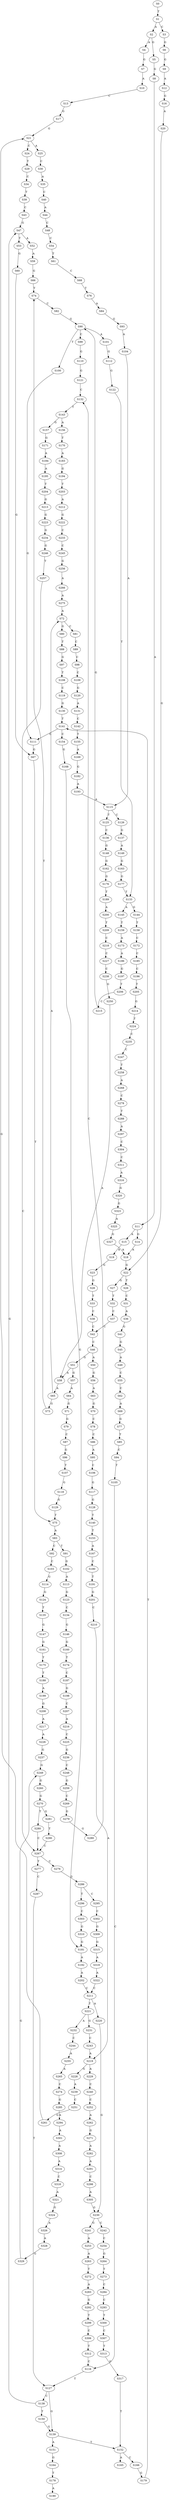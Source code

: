 strict digraph  {
	S0 -> S1 [ label = T ];
	S1 -> S2 [ label = A ];
	S1 -> S3 [ label = C ];
	S2 -> S4 [ label = A ];
	S2 -> S5 [ label = G ];
	S3 -> S6 [ label = G ];
	S4 -> S7 [ label = G ];
	S5 -> S8 [ label = G ];
	S6 -> S9 [ label = G ];
	S7 -> S10 [ label = A ];
	S8 -> S11 [ label = A ];
	S9 -> S12 [ label = A ];
	S10 -> S13 [ label = C ];
	S11 -> S14 [ label = G ];
	S11 -> S15 [ label = A ];
	S12 -> S16 [ label = G ];
	S13 -> S17 [ label = G ];
	S14 -> S18 [ label = A ];
	S15 -> S19 [ label = A ];
	S16 -> S20 [ label = A ];
	S17 -> S21 [ label = G ];
	S18 -> S22 [ label = G ];
	S19 -> S23 [ label = G ];
	S20 -> S22 [ label = G ];
	S21 -> S24 [ label = C ];
	S21 -> S25 [ label = A ];
	S22 -> S26 [ label = T ];
	S22 -> S27 [ label = G ];
	S23 -> S28 [ label = G ];
	S24 -> S29 [ label = T ];
	S25 -> S30 [ label = C ];
	S26 -> S31 [ label = C ];
	S27 -> S32 [ label = T ];
	S28 -> S33 [ label = T ];
	S29 -> S34 [ label = C ];
	S30 -> S35 [ label = A ];
	S31 -> S36 [ label = A ];
	S32 -> S37 [ label = C ];
	S33 -> S38 [ label = C ];
	S34 -> S39 [ label = T ];
	S35 -> S40 [ label = C ];
	S36 -> S41 [ label = G ];
	S37 -> S42 [ label = C ];
	S38 -> S42 [ label = C ];
	S39 -> S43 [ label = C ];
	S40 -> S44 [ label = A ];
	S41 -> S45 [ label = G ];
	S42 -> S46 [ label = C ];
	S43 -> S47 [ label = G ];
	S44 -> S48 [ label = C ];
	S45 -> S49 [ label = A ];
	S46 -> S50 [ label = A ];
	S46 -> S51 [ label = G ];
	S47 -> S52 [ label = A ];
	S47 -> S53 [ label = T ];
	S48 -> S54 [ label = C ];
	S49 -> S55 [ label = C ];
	S50 -> S56 [ label = G ];
	S51 -> S57 [ label = G ];
	S51 -> S58 [ label = A ];
	S52 -> S59 [ label = A ];
	S53 -> S60 [ label = G ];
	S54 -> S61 [ label = T ];
	S55 -> S62 [ label = C ];
	S56 -> S63 [ label = A ];
	S57 -> S64 [ label = A ];
	S58 -> S65 [ label = A ];
	S59 -> S66 [ label = G ];
	S60 -> S67 [ label = G ];
	S61 -> S68 [ label = C ];
	S62 -> S69 [ label = A ];
	S63 -> S70 [ label = G ];
	S64 -> S71 [ label = G ];
	S65 -> S72 [ label = A ];
	S65 -> S73 [ label = G ];
	S66 -> S74 [ label = T ];
	S67 -> S75 [ label = T ];
	S68 -> S76 [ label = T ];
	S69 -> S77 [ label = G ];
	S70 -> S78 [ label = C ];
	S71 -> S79 [ label = G ];
	S72 -> S80 [ label = G ];
	S72 -> S81 [ label = C ];
	S73 -> S74 [ label = T ];
	S74 -> S82 [ label = C ];
	S75 -> S83 [ label = A ];
	S76 -> S84 [ label = A ];
	S77 -> S85 [ label = T ];
	S78 -> S86 [ label = C ];
	S79 -> S87 [ label = C ];
	S80 -> S88 [ label = T ];
	S81 -> S89 [ label = C ];
	S82 -> S90 [ label = G ];
	S83 -> S91 [ label = T ];
	S83 -> S92 [ label = C ];
	S84 -> S93 [ label = G ];
	S85 -> S94 [ label = C ];
	S86 -> S95 [ label = A ];
	S87 -> S96 [ label = G ];
	S88 -> S97 [ label = G ];
	S89 -> S98 [ label = C ];
	S90 -> S99 [ label = C ];
	S90 -> S100 [ label = T ];
	S90 -> S101 [ label = A ];
	S91 -> S102 [ label = G ];
	S92 -> S103 [ label = C ];
	S93 -> S104 [ label = A ];
	S94 -> S105 [ label = T ];
	S95 -> S106 [ label = C ];
	S96 -> S107 [ label = T ];
	S97 -> S108 [ label = T ];
	S98 -> S109 [ label = C ];
	S99 -> S110 [ label = G ];
	S100 -> S111 [ label = G ];
	S101 -> S112 [ label = G ];
	S102 -> S113 [ label = A ];
	S103 -> S114 [ label = G ];
	S104 -> S115 [ label = A ];
	S105 -> S116 [ label = C ];
	S106 -> S117 [ label = G ];
	S107 -> S118 [ label = G ];
	S108 -> S119 [ label = C ];
	S109 -> S120 [ label = G ];
	S110 -> S121 [ label = G ];
	S111 -> S67 [ label = G ];
	S112 -> S122 [ label = G ];
	S113 -> S123 [ label = G ];
	S114 -> S124 [ label = G ];
	S115 -> S125 [ label = T ];
	S115 -> S126 [ label = C ];
	S116 -> S127 [ label = T ];
	S117 -> S128 [ label = G ];
	S118 -> S129 [ label = G ];
	S119 -> S130 [ label = G ];
	S120 -> S131 [ label = A ];
	S121 -> S132 [ label = C ];
	S122 -> S133 [ label = T ];
	S123 -> S134 [ label = C ];
	S124 -> S135 [ label = T ];
	S125 -> S136 [ label = C ];
	S126 -> S137 [ label = G ];
	S127 -> S138 [ label = C ];
	S127 -> S139 [ label = G ];
	S128 -> S140 [ label = T ];
	S129 -> S75 [ label = T ];
	S130 -> S141 [ label = T ];
	S131 -> S142 [ label = C ];
	S132 -> S143 [ label = T ];
	S133 -> S144 [ label = G ];
	S133 -> S145 [ label = A ];
	S134 -> S146 [ label = G ];
	S135 -> S147 [ label = G ];
	S136 -> S148 [ label = G ];
	S137 -> S149 [ label = A ];
	S138 -> S150 [ label = T ];
	S138 -> S47 [ label = G ];
	S139 -> S151 [ label = A ];
	S139 -> S152 [ label = T ];
	S140 -> S153 [ label = T ];
	S141 -> S154 [ label = C ];
	S141 -> S111 [ label = G ];
	S142 -> S155 [ label = T ];
	S143 -> S156 [ label = A ];
	S143 -> S157 [ label = G ];
	S144 -> S158 [ label = T ];
	S145 -> S159 [ label = T ];
	S146 -> S160 [ label = G ];
	S147 -> S161 [ label = G ];
	S148 -> S162 [ label = G ];
	S149 -> S163 [ label = G ];
	S150 -> S139 [ label = G ];
	S151 -> S164 [ label = G ];
	S152 -> S165 [ label = A ];
	S152 -> S166 [ label = C ];
	S153 -> S167 [ label = A ];
	S154 -> S168 [ label = G ];
	S155 -> S169 [ label = A ];
	S156 -> S170 [ label = T ];
	S157 -> S171 [ label = G ];
	S158 -> S172 [ label = C ];
	S159 -> S173 [ label = A ];
	S160 -> S174 [ label = T ];
	S161 -> S175 [ label = T ];
	S162 -> S176 [ label = G ];
	S163 -> S177 [ label = G ];
	S164 -> S178 [ label = T ];
	S166 -> S179 [ label = G ];
	S167 -> S180 [ label = C ];
	S168 -> S181 [ label = G ];
	S169 -> S182 [ label = G ];
	S170 -> S183 [ label = A ];
	S171 -> S184 [ label = A ];
	S172 -> S185 [ label = C ];
	S173 -> S186 [ label = A ];
	S174 -> S187 [ label = C ];
	S175 -> S188 [ label = T ];
	S176 -> S189 [ label = T ];
	S177 -> S133 [ label = T ];
	S178 -> S190 [ label = A ];
	S179 -> S141 [ label = T ];
	S180 -> S191 [ label = T ];
	S181 -> S192 [ label = A ];
	S182 -> S193 [ label = A ];
	S183 -> S194 [ label = G ];
	S184 -> S195 [ label = A ];
	S185 -> S196 [ label = C ];
	S186 -> S197 [ label = G ];
	S187 -> S198 [ label = G ];
	S188 -> S199 [ label = A ];
	S189 -> S200 [ label = A ];
	S191 -> S201 [ label = G ];
	S192 -> S202 [ label = A ];
	S193 -> S115 [ label = A ];
	S194 -> S203 [ label = T ];
	S195 -> S204 [ label = T ];
	S196 -> S205 [ label = T ];
	S197 -> S206 [ label = T ];
	S198 -> S207 [ label = C ];
	S199 -> S208 [ label = G ];
	S200 -> S209 [ label = T ];
	S201 -> S210 [ label = C ];
	S202 -> S211 [ label = C ];
	S203 -> S212 [ label = A ];
	S204 -> S213 [ label = G ];
	S205 -> S214 [ label = G ];
	S206 -> S215 [ label = C ];
	S207 -> S216 [ label = A ];
	S208 -> S217 [ label = A ];
	S209 -> S218 [ label = C ];
	S210 -> S219 [ label = A ];
	S211 -> S220 [ label = A ];
	S211 -> S221 [ label = T ];
	S212 -> S222 [ label = G ];
	S213 -> S223 [ label = G ];
	S214 -> S224 [ label = T ];
	S215 -> S90 [ label = G ];
	S216 -> S225 [ label = C ];
	S217 -> S226 [ label = A ];
	S218 -> S227 [ label = C ];
	S219 -> S228 [ label = G ];
	S219 -> S229 [ label = A ];
	S220 -> S230 [ label = G ];
	S221 -> S231 [ label = G ];
	S221 -> S232 [ label = A ];
	S222 -> S233 [ label = C ];
	S223 -> S234 [ label = G ];
	S224 -> S235 [ label = C ];
	S225 -> S236 [ label = G ];
	S226 -> S237 [ label = G ];
	S227 -> S238 [ label = C ];
	S228 -> S239 [ label = A ];
	S229 -> S240 [ label = C ];
	S230 -> S241 [ label = G ];
	S230 -> S242 [ label = C ];
	S231 -> S243 [ label = C ];
	S232 -> S244 [ label = C ];
	S233 -> S245 [ label = C ];
	S234 -> S246 [ label = G ];
	S235 -> S247 [ label = C ];
	S236 -> S248 [ label = C ];
	S237 -> S249 [ label = G ];
	S238 -> S250 [ label = G ];
	S239 -> S251 [ label = C ];
	S240 -> S252 [ label = C ];
	S241 -> S253 [ label = A ];
	S242 -> S254 [ label = C ];
	S243 -> S219 [ label = A ];
	S244 -> S255 [ label = A ];
	S245 -> S256 [ label = G ];
	S246 -> S257 [ label = T ];
	S247 -> S258 [ label = T ];
	S248 -> S259 [ label = G ];
	S249 -> S260 [ label = G ];
	S250 -> S58 [ label = A ];
	S251 -> S261 [ label = G ];
	S252 -> S262 [ label = A ];
	S253 -> S263 [ label = A ];
	S254 -> S264 [ label = G ];
	S255 -> S265 [ label = A ];
	S256 -> S266 [ label = A ];
	S257 -> S267 [ label = C ];
	S258 -> S268 [ label = A ];
	S259 -> S269 [ label = C ];
	S260 -> S270 [ label = G ];
	S261 -> S21 [ label = G ];
	S262 -> S271 [ label = G ];
	S263 -> S272 [ label = T ];
	S264 -> S273 [ label = T ];
	S265 -> S274 [ label = C ];
	S266 -> S275 [ label = A ];
	S267 -> S276 [ label = C ];
	S267 -> S277 [ label = T ];
	S268 -> S278 [ label = C ];
	S269 -> S279 [ label = G ];
	S270 -> S280 [ label = T ];
	S270 -> S281 [ label = G ];
	S271 -> S282 [ label = A ];
	S272 -> S283 [ label = A ];
	S273 -> S284 [ label = C ];
	S274 -> S285 [ label = G ];
	S275 -> S72 [ label = A ];
	S276 -> S286 [ label = G ];
	S277 -> S287 [ label = C ];
	S278 -> S288 [ label = T ];
	S279 -> S289 [ label = G ];
	S280 -> S267 [ label = C ];
	S281 -> S290 [ label = T ];
	S282 -> S291 [ label = A ];
	S283 -> S292 [ label = G ];
	S284 -> S293 [ label = C ];
	S285 -> S294 [ label = A ];
	S286 -> S295 [ label = C ];
	S286 -> S296 [ label = T ];
	S287 -> S127 [ label = T ];
	S288 -> S297 [ label = A ];
	S289 -> S132 [ label = C ];
	S290 -> S267 [ label = C ];
	S291 -> S298 [ label = C ];
	S292 -> S299 [ label = T ];
	S293 -> S300 [ label = T ];
	S294 -> S301 [ label = A ];
	S295 -> S302 [ label = C ];
	S296 -> S303 [ label = C ];
	S297 -> S304 [ label = C ];
	S298 -> S305 [ label = A ];
	S299 -> S306 [ label = C ];
	S300 -> S307 [ label = C ];
	S301 -> S308 [ label = A ];
	S302 -> S309 [ label = G ];
	S303 -> S310 [ label = G ];
	S304 -> S311 [ label = C ];
	S305 -> S230 [ label = G ];
	S306 -> S312 [ label = T ];
	S307 -> S313 [ label = T ];
	S308 -> S314 [ label = A ];
	S309 -> S315 [ label = G ];
	S310 -> S181 [ label = G ];
	S311 -> S316 [ label = A ];
	S312 -> S116 [ label = C ];
	S313 -> S317 [ label = G ];
	S314 -> S318 [ label = C ];
	S315 -> S319 [ label = A ];
	S316 -> S320 [ label = G ];
	S317 -> S152 [ label = T ];
	S318 -> S321 [ label = A ];
	S319 -> S322 [ label = A ];
	S320 -> S323 [ label = G ];
	S321 -> S324 [ label = G ];
	S322 -> S211 [ label = C ];
	S323 -> S325 [ label = A ];
	S324 -> S326 [ label = A ];
	S325 -> S327 [ label = G ];
	S326 -> S328 [ label = A ];
	S327 -> S18 [ label = A ];
	S328 -> S329 [ label = G ];
	S329 -> S249 [ label = G ];
}
